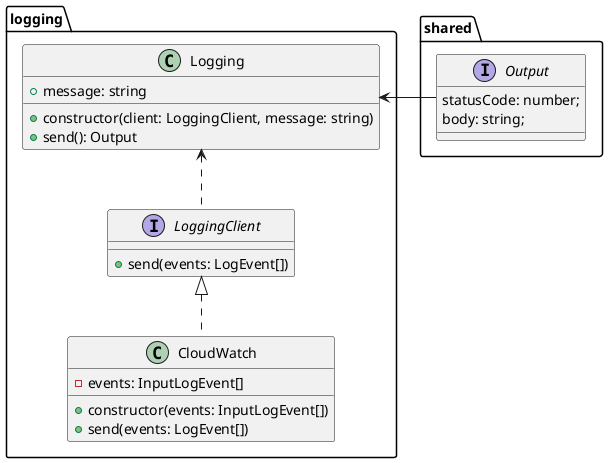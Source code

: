 @startuml
'!theme amiga

package shared {
    interface Output {
        statusCode: number;
        body: string;
    }
}
package logging {
    class Logging {
        + message: string
        + constructor(client: LoggingClient, message: string)
        + send(): Output
    }
    interface LoggingClient {
        + send(events: LogEvent[])
    }
    class CloudWatch implements LoggingClient {
        - events: InputLogEvent[]
        + constructor(events: InputLogEvent[])
        + send(events: LogEvent[])
    }
    Logging <.. LoggingClient
    Logging <- Output
}
@enduml